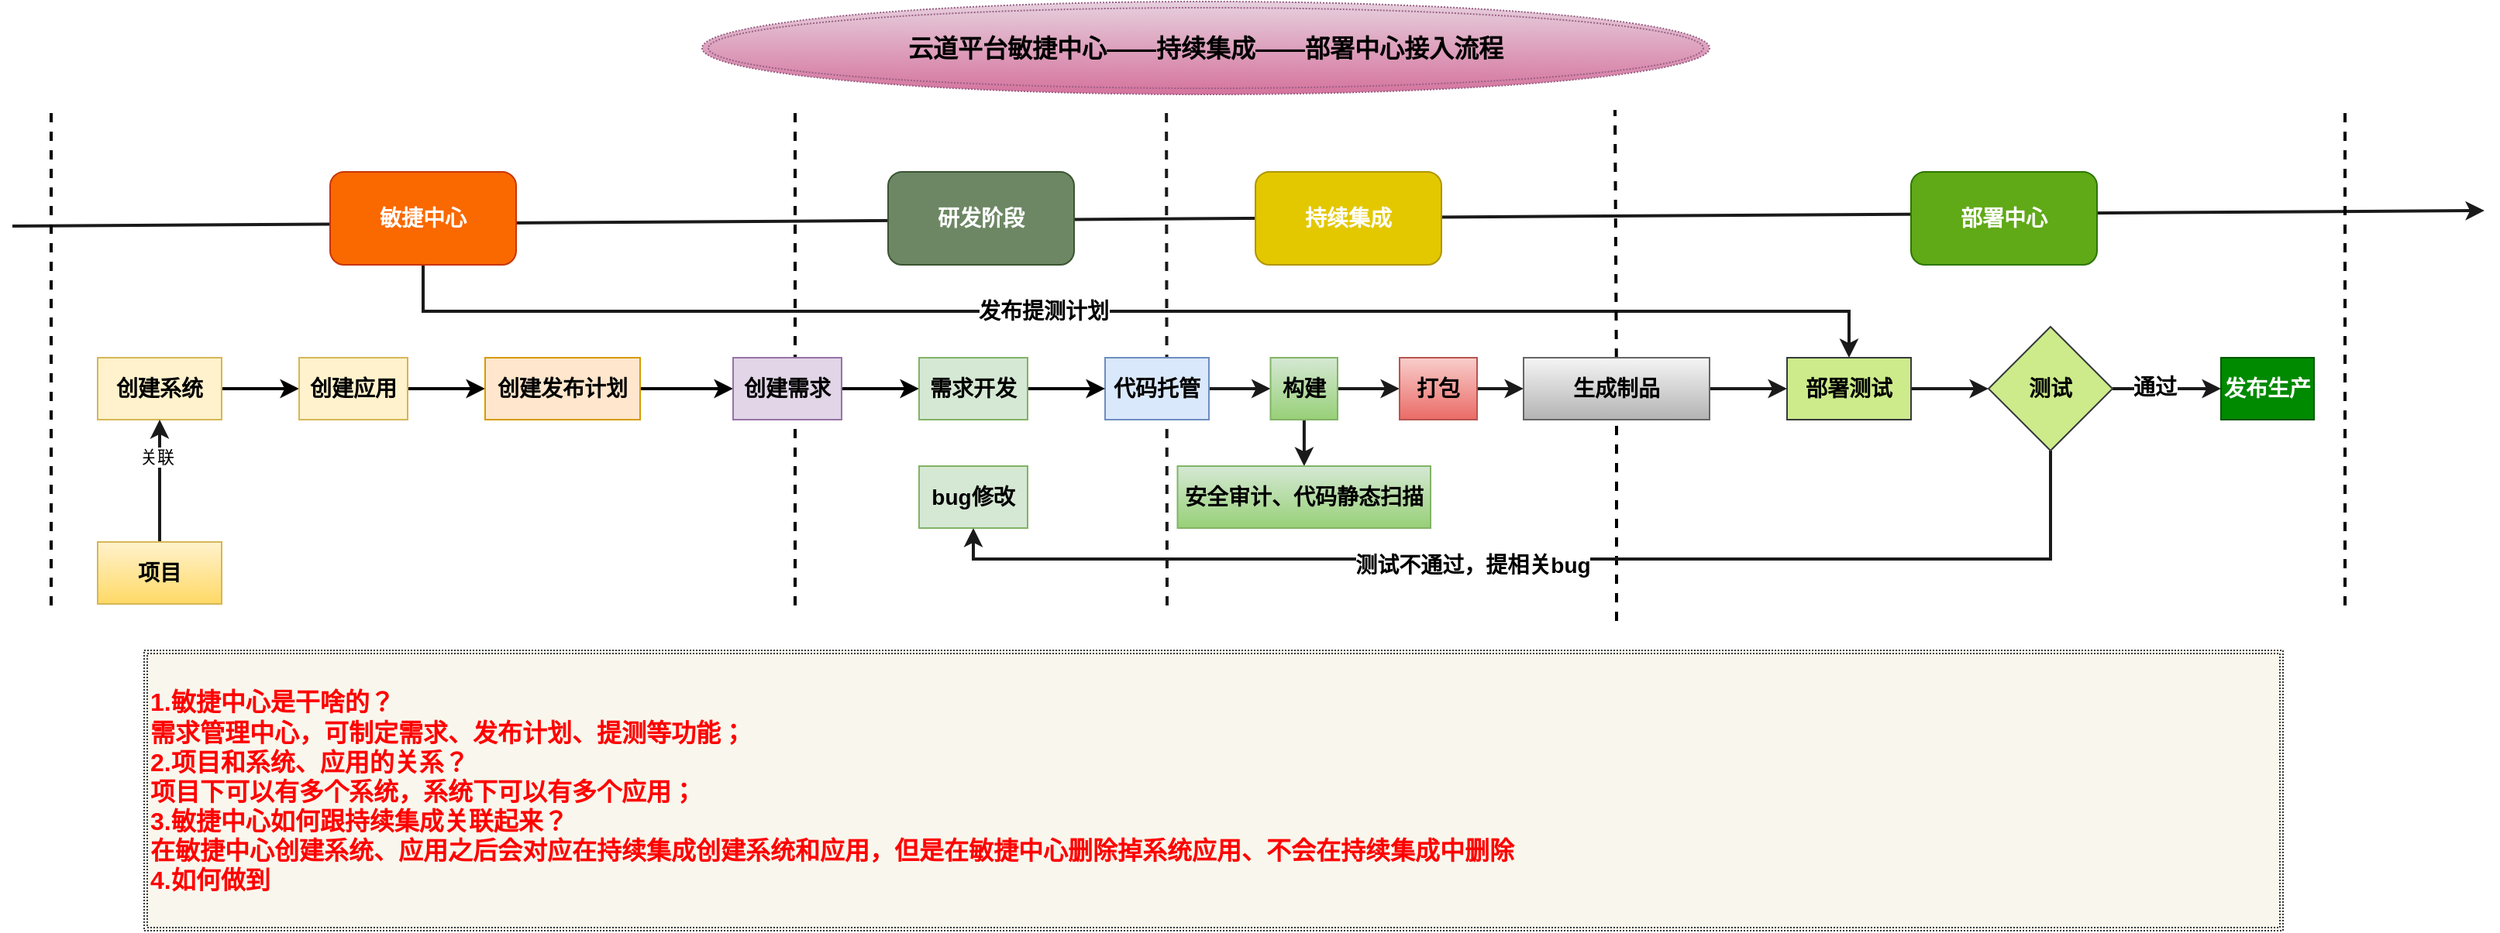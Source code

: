 <mxfile version="14.2.6" type="github">
  <diagram name="Page-1" id="12e1b939-464a-85fe-373e-61e167be1490">
    <mxGraphModel dx="1730" dy="927" grid="1" gridSize="10" guides="1" tooltips="1" connect="1" arrows="1" fold="1" page="1" pageScale="1.5" pageWidth="1169" pageHeight="826" background="#ffffff" math="0" shadow="0">
      <root>
        <mxCell id="0" />
        <mxCell id="1" parent="0" />
        <mxCell id="ARIzsu3oWci_cmAsu49R-17" value="" style="endArrow=none;dashed=1;html=1;strokeWidth=2;fillColor=#dae8fc;strokeColor=#1A1A1A;" edge="1" parent="1">
          <mxGeometry width="50" height="50" relative="1" as="geometry">
            <mxPoint x="760" y="640" as="sourcePoint" />
            <mxPoint x="759.57" y="320" as="targetPoint" />
          </mxGeometry>
        </mxCell>
        <mxCell id="ARIzsu3oWci_cmAsu49R-139" value="" style="endArrow=classic;html=1;strokeColor=#1A1A1A;strokeWidth=2;" edge="1" parent="1">
          <mxGeometry width="50" height="50" relative="1" as="geometry">
            <mxPoint x="15" y="395" as="sourcePoint" />
            <mxPoint x="1610" y="385" as="targetPoint" />
          </mxGeometry>
        </mxCell>
        <mxCell id="ARIzsu3oWci_cmAsu49R-16" value="" style="endArrow=none;dashed=1;html=1;strokeWidth=2;" edge="1" parent="1">
          <mxGeometry width="50" height="50" relative="1" as="geometry">
            <mxPoint x="520" y="640" as="sourcePoint" />
            <mxPoint x="520" y="320" as="targetPoint" />
          </mxGeometry>
        </mxCell>
        <mxCell id="ARIzsu3oWci_cmAsu49R-106" style="edgeStyle=orthogonalEdgeStyle;rounded=0;orthogonalLoop=1;jettySize=auto;html=1;entryX=0;entryY=0.5;entryDx=0;entryDy=0;strokeWidth=2;" edge="1" parent="1" source="ARIzsu3oWci_cmAsu49R-1" target="ARIzsu3oWci_cmAsu49R-2">
          <mxGeometry relative="1" as="geometry" />
        </mxCell>
        <mxCell id="ARIzsu3oWci_cmAsu49R-1" value="&lt;font style=&quot;font-size: 14px&quot;&gt;&lt;b&gt;创建系统&lt;/b&gt;&lt;/font&gt;" style="rounded=0;whiteSpace=wrap;html=1;fillColor=#fff2cc;strokeColor=#d6b656;" vertex="1" parent="1">
          <mxGeometry x="70" y="480" width="80" height="40" as="geometry" />
        </mxCell>
        <mxCell id="ARIzsu3oWci_cmAsu49R-107" style="edgeStyle=orthogonalEdgeStyle;rounded=0;orthogonalLoop=1;jettySize=auto;html=1;exitX=1;exitY=0.5;exitDx=0;exitDy=0;entryX=0;entryY=0.5;entryDx=0;entryDy=0;strokeWidth=2;" edge="1" parent="1" source="ARIzsu3oWci_cmAsu49R-2" target="ARIzsu3oWci_cmAsu49R-11">
          <mxGeometry relative="1" as="geometry" />
        </mxCell>
        <mxCell id="ARIzsu3oWci_cmAsu49R-2" value="&lt;font style=&quot;font-size: 14px&quot;&gt;&lt;b&gt;创建应用&lt;/b&gt;&lt;/font&gt;" style="rounded=0;whiteSpace=wrap;html=1;fillColor=#fff2cc;strokeColor=#d6b656;" vertex="1" parent="1">
          <mxGeometry x="200" y="480" width="70" height="40" as="geometry" />
        </mxCell>
        <mxCell id="ARIzsu3oWci_cmAsu49R-117" style="edgeStyle=orthogonalEdgeStyle;rounded=0;orthogonalLoop=1;jettySize=auto;html=1;exitX=1;exitY=0.5;exitDx=0;exitDy=0;strokeColor=#1A1A1A;strokeWidth=2;" edge="1" parent="1" source="ARIzsu3oWci_cmAsu49R-3" target="ARIzsu3oWci_cmAsu49R-7">
          <mxGeometry relative="1" as="geometry" />
        </mxCell>
        <mxCell id="ARIzsu3oWci_cmAsu49R-3" value="&lt;span style=&quot;font-size: 14px&quot;&gt;&lt;b&gt;代码托管&lt;/b&gt;&lt;/span&gt;" style="rounded=0;whiteSpace=wrap;html=1;fillColor=#dae8fc;strokeColor=#6c8ebf;" vertex="1" parent="1">
          <mxGeometry x="720" y="480" width="67" height="40" as="geometry" />
        </mxCell>
        <mxCell id="ARIzsu3oWci_cmAsu49R-122" style="edgeStyle=orthogonalEdgeStyle;rounded=0;orthogonalLoop=1;jettySize=auto;html=1;strokeColor=#1A1A1A;strokeWidth=2;entryX=0.5;entryY=0;entryDx=0;entryDy=0;" edge="1" parent="1" source="ARIzsu3oWci_cmAsu49R-4" target="ARIzsu3oWci_cmAsu49R-9">
          <mxGeometry relative="1" as="geometry">
            <mxPoint x="1410" y="430" as="targetPoint" />
            <Array as="points">
              <mxPoint x="280" y="450" />
              <mxPoint x="1200" y="450" />
            </Array>
          </mxGeometry>
        </mxCell>
        <mxCell id="ARIzsu3oWci_cmAsu49R-123" value="&lt;b&gt;&lt;font style=&quot;font-size: 14px&quot;&gt;发布提测计划&lt;/font&gt;&lt;/b&gt;" style="edgeLabel;html=1;align=center;verticalAlign=middle;resizable=0;points=[];" vertex="1" connectable="0" parent="ARIzsu3oWci_cmAsu49R-122">
          <mxGeometry x="-0.126" relative="1" as="geometry">
            <mxPoint x="1" as="offset" />
          </mxGeometry>
        </mxCell>
        <mxCell id="ARIzsu3oWci_cmAsu49R-4" value="&lt;font style=&quot;font-size: 14px&quot;&gt;&lt;b&gt;敏捷中心&lt;/b&gt;&lt;/font&gt;" style="rounded=1;whiteSpace=wrap;html=1;fillColor=#fa6800;strokeColor=#C73500;fontColor=#ffffff;" vertex="1" parent="1">
          <mxGeometry x="220" y="360" width="120" height="60" as="geometry" />
        </mxCell>
        <mxCell id="ARIzsu3oWci_cmAsu49R-6" value="&lt;font style=&quot;font-size: 14px&quot;&gt;&lt;b&gt;持续集成&lt;/b&gt;&lt;/font&gt;" style="rounded=1;whiteSpace=wrap;html=1;fillColor=#e3c800;strokeColor=#B09500;fontColor=#ffffff;" vertex="1" parent="1">
          <mxGeometry x="817" y="360" width="120" height="60" as="geometry" />
        </mxCell>
        <mxCell id="ARIzsu3oWci_cmAsu49R-119" style="edgeStyle=orthogonalEdgeStyle;rounded=0;orthogonalLoop=1;jettySize=auto;html=1;strokeColor=#1A1A1A;strokeWidth=2;" edge="1" parent="1" source="ARIzsu3oWci_cmAsu49R-7" target="ARIzsu3oWci_cmAsu49R-8">
          <mxGeometry relative="1" as="geometry" />
        </mxCell>
        <mxCell id="ARIzsu3oWci_cmAsu49R-143" value="" style="edgeStyle=orthogonalEdgeStyle;rounded=0;orthogonalLoop=1;jettySize=auto;html=1;strokeColor=#1A1A1A;strokeWidth=2;" edge="1" parent="1" source="ARIzsu3oWci_cmAsu49R-7" target="ARIzsu3oWci_cmAsu49R-142">
          <mxGeometry relative="1" as="geometry" />
        </mxCell>
        <mxCell id="ARIzsu3oWci_cmAsu49R-7" value="&lt;span style=&quot;font-size: 14px&quot;&gt;&lt;b&gt;构建&lt;/b&gt;&lt;/span&gt;" style="rounded=0;whiteSpace=wrap;html=1;gradientColor=#97d077;fillColor=#d5e8d4;strokeColor=#82b366;" vertex="1" parent="1">
          <mxGeometry x="826.75" y="480" width="43.25" height="40" as="geometry" />
        </mxCell>
        <mxCell id="ARIzsu3oWci_cmAsu49R-121" style="edgeStyle=orthogonalEdgeStyle;rounded=0;orthogonalLoop=1;jettySize=auto;html=1;entryX=0;entryY=0.5;entryDx=0;entryDy=0;strokeColor=#1A1A1A;strokeWidth=2;" edge="1" parent="1" source="ARIzsu3oWci_cmAsu49R-8" target="ARIzsu3oWci_cmAsu49R-14">
          <mxGeometry relative="1" as="geometry" />
        </mxCell>
        <mxCell id="ARIzsu3oWci_cmAsu49R-8" value="&lt;span style=&quot;font-size: 14px&quot;&gt;&lt;b&gt;打包&lt;/b&gt;&lt;/span&gt;" style="rounded=0;whiteSpace=wrap;html=1;gradientColor=#ea6b66;fillColor=#f8cecc;strokeColor=#b85450;" vertex="1" parent="1">
          <mxGeometry x="910" y="480" width="50" height="40" as="geometry" />
        </mxCell>
        <mxCell id="ARIzsu3oWci_cmAsu49R-127" value="" style="edgeStyle=orthogonalEdgeStyle;rounded=0;orthogonalLoop=1;jettySize=auto;html=1;strokeColor=#1A1A1A;strokeWidth=2;" edge="1" parent="1" source="ARIzsu3oWci_cmAsu49R-9" target="ARIzsu3oWci_cmAsu49R-126">
          <mxGeometry relative="1" as="geometry" />
        </mxCell>
        <mxCell id="ARIzsu3oWci_cmAsu49R-9" value="&lt;span style=&quot;font-size: 14px&quot;&gt;&lt;b&gt;部署测试&lt;/b&gt;&lt;/span&gt;" style="rounded=0;whiteSpace=wrap;html=1;fillColor=#cdeb8b;strokeColor=#36393d;" vertex="1" parent="1">
          <mxGeometry x="1160" y="480" width="80" height="40" as="geometry" />
        </mxCell>
        <mxCell id="ARIzsu3oWci_cmAsu49R-10" value="&lt;font style=&quot;font-size: 14px&quot;&gt;&lt;b&gt;研发阶段&lt;/b&gt;&lt;/font&gt;" style="rounded=1;whiteSpace=wrap;html=1;fillColor=#6d8764;strokeColor=#3A5431;fontColor=#ffffff;" vertex="1" parent="1">
          <mxGeometry x="580" y="360" width="120" height="60" as="geometry" />
        </mxCell>
        <mxCell id="ARIzsu3oWci_cmAsu49R-112" style="edgeStyle=orthogonalEdgeStyle;rounded=0;orthogonalLoop=1;jettySize=auto;html=1;entryX=0;entryY=0.5;entryDx=0;entryDy=0;strokeWidth=2;" edge="1" parent="1" source="ARIzsu3oWci_cmAsu49R-11" target="ARIzsu3oWci_cmAsu49R-12">
          <mxGeometry relative="1" as="geometry" />
        </mxCell>
        <mxCell id="ARIzsu3oWci_cmAsu49R-11" value="&lt;span style=&quot;font-size: 14px&quot;&gt;&lt;b&gt;创建发布计划&lt;/b&gt;&lt;/span&gt;" style="rounded=0;whiteSpace=wrap;html=1;fillColor=#ffe6cc;strokeColor=#d79b00;" vertex="1" parent="1">
          <mxGeometry x="320" y="480" width="100" height="40" as="geometry" />
        </mxCell>
        <mxCell id="ARIzsu3oWci_cmAsu49R-109" style="edgeStyle=orthogonalEdgeStyle;rounded=0;orthogonalLoop=1;jettySize=auto;html=1;entryX=0;entryY=0.5;entryDx=0;entryDy=0;strokeWidth=2;" edge="1" parent="1" source="ARIzsu3oWci_cmAsu49R-12" target="ARIzsu3oWci_cmAsu49R-13">
          <mxGeometry relative="1" as="geometry" />
        </mxCell>
        <mxCell id="ARIzsu3oWci_cmAsu49R-12" value="&lt;span style=&quot;font-size: 14px&quot;&gt;&lt;b&gt;创建需求&lt;/b&gt;&lt;/span&gt;" style="rounded=0;whiteSpace=wrap;html=1;fillColor=#e1d5e7;strokeColor=#9673a6;" vertex="1" parent="1">
          <mxGeometry x="480" y="480" width="70" height="40" as="geometry" />
        </mxCell>
        <mxCell id="ARIzsu3oWci_cmAsu49R-110" style="edgeStyle=orthogonalEdgeStyle;rounded=0;orthogonalLoop=1;jettySize=auto;html=1;entryX=0;entryY=0.5;entryDx=0;entryDy=0;strokeWidth=2;" edge="1" parent="1" source="ARIzsu3oWci_cmAsu49R-13" target="ARIzsu3oWci_cmAsu49R-3">
          <mxGeometry relative="1" as="geometry" />
        </mxCell>
        <mxCell id="ARIzsu3oWci_cmAsu49R-13" value="&lt;span style=&quot;font-size: 14px&quot;&gt;&lt;b&gt;需求开发&lt;/b&gt;&lt;/span&gt;" style="rounded=0;whiteSpace=wrap;html=1;fillColor=#d5e8d4;strokeColor=#82b366;" vertex="1" parent="1">
          <mxGeometry x="600" y="480" width="70" height="40" as="geometry" />
        </mxCell>
        <mxCell id="ARIzsu3oWci_cmAsu49R-15" value="&lt;font style=&quot;font-size: 14px&quot;&gt;&lt;b&gt;部署中心&lt;/b&gt;&lt;/font&gt;" style="rounded=1;whiteSpace=wrap;html=1;fillColor=#60a917;strokeColor=#2D7600;fontColor=#ffffff;" vertex="1" parent="1">
          <mxGeometry x="1240" y="360" width="120" height="60" as="geometry" />
        </mxCell>
        <mxCell id="ARIzsu3oWci_cmAsu49R-19" value="" style="endArrow=none;dashed=1;html=1;strokeWidth=2;" edge="1" parent="1" source="ARIzsu3oWci_cmAsu49R-14">
          <mxGeometry width="50" height="50" relative="1" as="geometry">
            <mxPoint x="1040" y="610" as="sourcePoint" />
            <mxPoint x="1049" y="320" as="targetPoint" />
          </mxGeometry>
        </mxCell>
        <mxCell id="ARIzsu3oWci_cmAsu49R-116" value="&lt;font style=&quot;font-size: 16px&quot; color=&quot;#ff0000&quot;&gt;&lt;b&gt;1.敏捷中心是干啥的？&lt;br&gt;需求管理中心，可制定需求、发布计划、提测等功能；&lt;br&gt;2.项目和系统、应用的关系？&lt;br&gt;项目下可以有多个系统，系统下可以有多个应用；&lt;br&gt;3.敏捷中心如何跟持续集成关联起来？&lt;br&gt;在敏捷中心创建系统、应用之后会对应在持续集成创建系统和应用，但是在敏捷中心删除掉系统应用、不会在持续集成中删除&lt;br&gt;4.如何做到&lt;/b&gt;&lt;/font&gt;" style="shape=ext;double=1;rounded=0;whiteSpace=wrap;html=1;fillColor=#f9f7ed;dashed=1;dashPattern=1 1;strokeColor=#36393d;align=left;" vertex="1" parent="1">
          <mxGeometry x="100" y="669" width="1380" height="181" as="geometry" />
        </mxCell>
        <mxCell id="ARIzsu3oWci_cmAsu49R-120" style="edgeStyle=orthogonalEdgeStyle;rounded=0;orthogonalLoop=1;jettySize=auto;html=1;entryX=0;entryY=0.5;entryDx=0;entryDy=0;strokeColor=#1A1A1A;strokeWidth=2;" edge="1" parent="1" source="ARIzsu3oWci_cmAsu49R-14" target="ARIzsu3oWci_cmAsu49R-9">
          <mxGeometry relative="1" as="geometry" />
        </mxCell>
        <mxCell id="ARIzsu3oWci_cmAsu49R-14" value="&lt;span style=&quot;font-size: 14px&quot;&gt;&lt;b&gt;生成制品&lt;/b&gt;&lt;/span&gt;" style="rounded=0;whiteSpace=wrap;html=1;gradientColor=#b3b3b3;fillColor=#f5f5f5;strokeColor=#666666;" vertex="1" parent="1">
          <mxGeometry x="990" y="480" width="120" height="40" as="geometry" />
        </mxCell>
        <mxCell id="ARIzsu3oWci_cmAsu49R-118" value="" style="endArrow=none;dashed=1;html=1;strokeWidth=2;" edge="1" parent="1" target="ARIzsu3oWci_cmAsu49R-14">
          <mxGeometry width="50" height="50" relative="1" as="geometry">
            <mxPoint x="1050" y="650" as="sourcePoint" />
            <mxPoint x="1040" y="320" as="targetPoint" />
          </mxGeometry>
        </mxCell>
        <mxCell id="ARIzsu3oWci_cmAsu49R-124" value="&lt;span style=&quot;font-size: 14px&quot;&gt;&lt;b&gt;发布生产&lt;/b&gt;&lt;/span&gt;" style="rounded=0;whiteSpace=wrap;html=1;fillColor=#008a00;strokeColor=#005700;fontColor=#ffffff;" vertex="1" parent="1">
          <mxGeometry x="1440" y="480" width="60" height="40" as="geometry" />
        </mxCell>
        <mxCell id="ARIzsu3oWci_cmAsu49R-128" style="edgeStyle=orthogonalEdgeStyle;rounded=0;orthogonalLoop=1;jettySize=auto;html=1;entryX=0;entryY=0.5;entryDx=0;entryDy=0;strokeColor=#1A1A1A;strokeWidth=2;" edge="1" parent="1" source="ARIzsu3oWci_cmAsu49R-126" target="ARIzsu3oWci_cmAsu49R-124">
          <mxGeometry relative="1" as="geometry" />
        </mxCell>
        <mxCell id="ARIzsu3oWci_cmAsu49R-135" value="&lt;b&gt;&lt;font style=&quot;font-size: 14px&quot;&gt;通过&lt;/font&gt;&lt;/b&gt;" style="edgeLabel;html=1;align=center;verticalAlign=middle;resizable=0;points=[];" vertex="1" connectable="0" parent="ARIzsu3oWci_cmAsu49R-128">
          <mxGeometry x="-0.231" y="1" relative="1" as="geometry">
            <mxPoint as="offset" />
          </mxGeometry>
        </mxCell>
        <mxCell id="ARIzsu3oWci_cmAsu49R-133" style="edgeStyle=orthogonalEdgeStyle;rounded=0;orthogonalLoop=1;jettySize=auto;html=1;entryX=0.5;entryY=1;entryDx=0;entryDy=0;strokeColor=#1A1A1A;strokeWidth=2;" edge="1" parent="1" source="ARIzsu3oWci_cmAsu49R-126" target="ARIzsu3oWci_cmAsu49R-131">
          <mxGeometry relative="1" as="geometry">
            <Array as="points">
              <mxPoint x="1330" y="610" />
              <mxPoint x="635" y="610" />
            </Array>
          </mxGeometry>
        </mxCell>
        <mxCell id="ARIzsu3oWci_cmAsu49R-134" value="&lt;b&gt;&lt;font style=&quot;font-size: 14px&quot;&gt;测试不通过，提相关bug&lt;/font&gt;&lt;/b&gt;" style="edgeLabel;html=1;align=center;verticalAlign=middle;resizable=0;points=[];" vertex="1" connectable="0" parent="ARIzsu3oWci_cmAsu49R-133">
          <mxGeometry x="0.132" y="4" relative="1" as="geometry">
            <mxPoint x="1" as="offset" />
          </mxGeometry>
        </mxCell>
        <mxCell id="ARIzsu3oWci_cmAsu49R-126" value="&lt;b&gt;&lt;font style=&quot;font-size: 14px&quot;&gt;测试&lt;/font&gt;&lt;/b&gt;" style="rhombus;whiteSpace=wrap;html=1;rounded=0;strokeColor=#36393d;fillColor=#cdeb8b;" vertex="1" parent="1">
          <mxGeometry x="1290" y="460" width="80" height="80" as="geometry" />
        </mxCell>
        <mxCell id="ARIzsu3oWci_cmAsu49R-131" value="&lt;span style=&quot;font-size: 14px&quot;&gt;&lt;b&gt;bug修改&lt;/b&gt;&lt;/span&gt;" style="rounded=0;whiteSpace=wrap;html=1;fillColor=#d5e8d4;strokeColor=#82b366;" vertex="1" parent="1">
          <mxGeometry x="600" y="550" width="70" height="40" as="geometry" />
        </mxCell>
        <mxCell id="ARIzsu3oWci_cmAsu49R-137" value="" style="endArrow=none;dashed=1;html=1;strokeWidth=2;" edge="1" parent="1">
          <mxGeometry width="50" height="50" relative="1" as="geometry">
            <mxPoint x="40" y="640" as="sourcePoint" />
            <mxPoint x="40" y="320" as="targetPoint" />
          </mxGeometry>
        </mxCell>
        <mxCell id="ARIzsu3oWci_cmAsu49R-138" value="" style="endArrow=none;dashed=1;html=1;strokeWidth=2;" edge="1" parent="1">
          <mxGeometry width="50" height="50" relative="1" as="geometry">
            <mxPoint x="1520" y="640" as="sourcePoint" />
            <mxPoint x="1520" y="320" as="targetPoint" />
          </mxGeometry>
        </mxCell>
        <mxCell id="ARIzsu3oWci_cmAsu49R-141" value="&lt;b&gt;&lt;font style=&quot;font-size: 16px&quot;&gt;云道平台敏捷中心——持续集成——部署中心接入流程&lt;/font&gt;&lt;/b&gt;" style="ellipse;shape=doubleEllipse;whiteSpace=wrap;html=1;dashed=1;dashPattern=1 1;fillColor=#e6d0de;strokeColor=#996185;gradientColor=#d5739d;" vertex="1" parent="1">
          <mxGeometry x="460" y="250" width="650" height="60" as="geometry" />
        </mxCell>
        <mxCell id="ARIzsu3oWci_cmAsu49R-142" value="&lt;span style=&quot;font-size: 14px&quot;&gt;&lt;b&gt;安全审计、代码静态扫描&lt;/b&gt;&lt;/span&gt;" style="rounded=0;whiteSpace=wrap;html=1;gradientColor=#97d077;fillColor=#d5e8d4;strokeColor=#82b366;" vertex="1" parent="1">
          <mxGeometry x="766.75" y="550" width="163.25" height="40" as="geometry" />
        </mxCell>
        <mxCell id="ARIzsu3oWci_cmAsu49R-147" value="" style="edgeStyle=orthogonalEdgeStyle;rounded=0;orthogonalLoop=1;jettySize=auto;html=1;strokeColor=#1A1A1A;strokeWidth=2;" edge="1" parent="1" source="ARIzsu3oWci_cmAsu49R-145" target="ARIzsu3oWci_cmAsu49R-1">
          <mxGeometry relative="1" as="geometry" />
        </mxCell>
        <mxCell id="ARIzsu3oWci_cmAsu49R-148" value="关联" style="edgeLabel;html=1;align=center;verticalAlign=middle;resizable=0;points=[];" vertex="1" connectable="0" parent="ARIzsu3oWci_cmAsu49R-147">
          <mxGeometry x="0.407" y="2" relative="1" as="geometry">
            <mxPoint as="offset" />
          </mxGeometry>
        </mxCell>
        <mxCell id="ARIzsu3oWci_cmAsu49R-145" value="&lt;font style=&quot;font-size: 14px&quot;&gt;&lt;b&gt;项目&lt;/b&gt;&lt;/font&gt;" style="rounded=0;whiteSpace=wrap;html=1;fillColor=#fff2cc;strokeColor=#d6b656;gradientColor=#ffd966;" vertex="1" parent="1">
          <mxGeometry x="70" y="599" width="80" height="40" as="geometry" />
        </mxCell>
      </root>
    </mxGraphModel>
  </diagram>
</mxfile>

